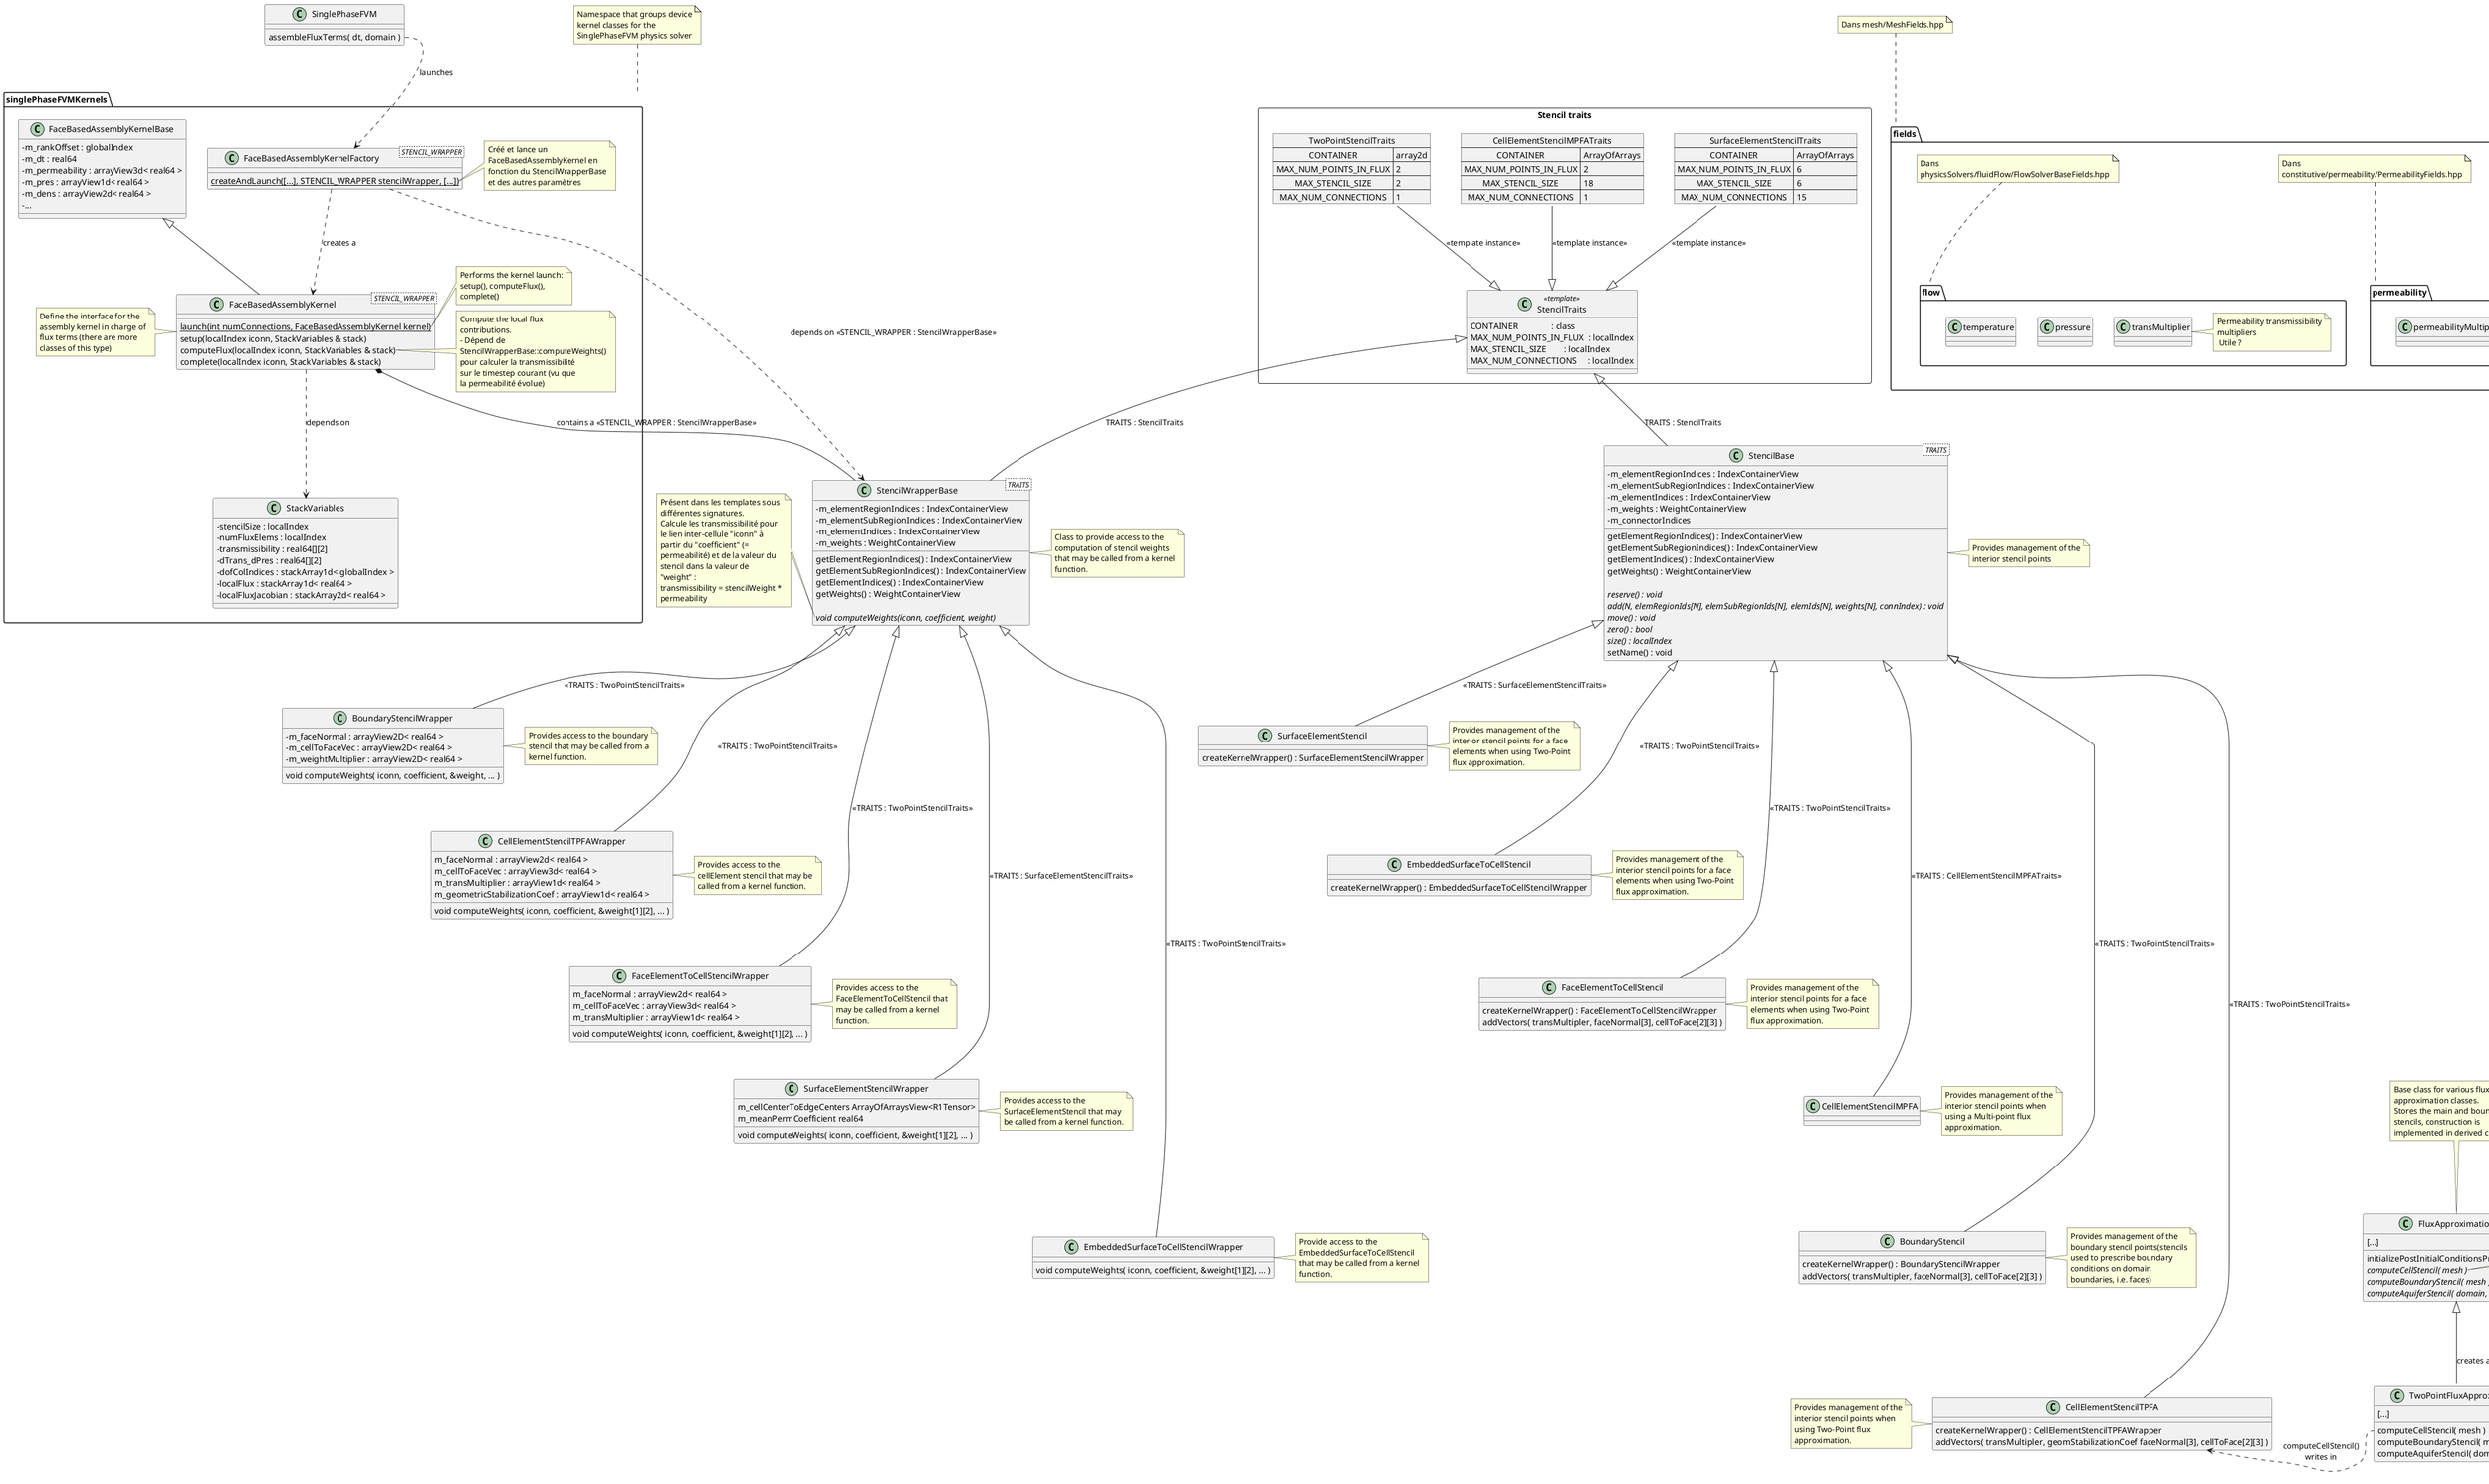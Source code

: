 @startuml StencilModel

' left to right direction

skinparam classAttributeIconSize 0
skinparam groupInheritance 0

<style>
  note {
    MaximumWidth 200
  }
</style>


' #############################
' # external classes
' #############################
class array2d
hide array2d



' #############################
' # Stencil traits templates
' #############################


package "Stencil traits" <<Rectangle>> {
  class StencilTraits << template >> {
    CONTAINER               : class
    MAX_NUM_POINTS_IN_FLUX  : localIndex
    MAX_STENCIL_SIZE        : localIndex
    MAX_NUM_CONNECTIONS     : localIndex
  }

  map TwoPointStencilTraits {
    CONTAINER =>              array2d
    MAX_NUM_POINTS_IN_FLUX => 2
    MAX_STENCIL_SIZE =>       2
    MAX_NUM_CONNECTIONS =>    1
  }
  map CellElementStencilMPFATraits {
    CONTAINER =>              ArrayOfArrays
    MAX_NUM_POINTS_IN_FLUX => 2
    MAX_STENCIL_SIZE =>       18
    MAX_NUM_CONNECTIONS =>    1
  }
  map SurfaceElementStencilTraits {
    CONTAINER =>              ArrayOfArrays
    MAX_NUM_POINTS_IN_FLUX => 6
    MAX_STENCIL_SIZE =>       6
    MAX_NUM_CONNECTIONS =>    15
  }

  StencilTraits <|--u TwoPointStencilTraits : << template instance >>
  StencilTraits <|--u CellElementStencilMPFATraits : << template instance >>
  StencilTraits <|--u SurfaceElementStencilTraits : << template instance >>
}


' #############################
' # Stencil classes
' #############################
class StencilBase< TRAITS > {
  - m_elementRegionIndices : IndexContainerView
  - m_elementSubRegionIndices : IndexContainerView
  - m_elementIndices : IndexContainerView
  - m_weights : WeightContainerView
  - m_connectorIndices 

  getElementRegionIndices() : IndexContainerView
  getElementSubRegionIndices() : IndexContainerView
  getElementIndices() : IndexContainerView
  getWeights() : WeightContainerView

  {abstract} reserve() : void
  {abstract} add(N, elemRegionIds[N], elemSubRegionIds[N], elemIds[N], weights[N], connIndex) : void
  {abstract} move() : void
  {abstract} zero() : bool
  {abstract} size() : localIndex
  setName() : void
}
note right : Provides management of the interior stencil points
StencilTraits <|-d- StencilBase : TRAITS : StencilTraits


class CellElementStencilTPFA {
  createKernelWrapper() : CellElementStencilTPFAWrapper
  addVectors( transMultipler, geomStabilizationCoef faceNormal[3], cellToFace[2][3] )
}
note left : Provides management of the interior stencil points when using Two-Point flux approximation.
StencilBase <|-- CellElementStencilTPFA : << TRAITS : TwoPointStencilTraits >>


class BoundaryStencil {
  createKernelWrapper() : BoundaryStencilWrapper
  addVectors( transMultipler, faceNormal[3], cellToFace[2][3] )
}
note right : Provides management of the boundary stencil points(stencils used to prescribe boundary conditions on domain boundaries, i.e. faces)
StencilBase <|-- BoundaryStencil : << TRAITS : TwoPointStencilTraits >>


class CellElementStencilMPFA {
}
note right : Provides management of the interior stencil points when using a Multi-point flux approximation.
StencilBase <|-- CellElementStencilMPFA : << TRAITS : CellElementStencilMPFATraits >>


class FaceElementToCellStencil {
  createKernelWrapper() : FaceElementToCellStencilWrapper
  addVectors( transMultipler, faceNormal[3], cellToFace[2][3] )
}
note right : Provides management of the interior stencil points for a face elements when using Two-Point flux approximation.
StencilBase <|-- FaceElementToCellStencil : << TRAITS : TwoPointStencilTraits >>


class EmbeddedSurfaceToCellStencil {
  createKernelWrapper() : EmbeddedSurfaceToCellStencilWrapper
}
note right : Provides management of the interior stencil points for a face elements when using Two-Point flux approximation.
StencilBase <|-- EmbeddedSurfaceToCellStencil : << TRAITS : TwoPointStencilTraits >>


class SurfaceElementStencil {
  createKernelWrapper() : SurfaceElementStencilWrapper
}
note right : Provides management of the interior stencil points for a face elements when using Two-Point flux approximation.
StencilBase <|-- SurfaceElementStencil : << TRAITS : SurfaceElementStencilTraits >>


CellElementStencilTPFA -[hidden]u- BoundaryStencil
BoundaryStencil -[hidden]u- CellElementStencilMPFA
CellElementStencilMPFA -[hidden]u- FaceElementToCellStencil
FaceElementToCellStencil -[hidden]u- EmbeddedSurfaceToCellStencil
EmbeddedSurfaceToCellStencil -[hidden]u- SurfaceElementStencil


' #############################
' # Stencil Wrapper classes
' #############################
class StencilWrapperBase< TRAITS > {
  - m_elementRegionIndices : IndexContainerView
  - m_elementSubRegionIndices : IndexContainerView
  - m_elementIndices : IndexContainerView
  - m_weights : WeightContainerView

  getElementRegionIndices() : IndexContainerView
  getElementSubRegionIndices() : IndexContainerView
  getElementIndices() : IndexContainerView
  getWeights() : WeightContainerView

  void {abstract} computeWeights(iconn, coefficient, weight)
}
note right of StencilWrapperBase
  Class to provide access to the computation of stencil weights that may be called from a kernel function.
end note
note left of StencilWrapperBase::"computeWeights(iconn, coefficient, weight)"
  Présent dans les templates sous différentes signatures.
  Calcule les transmissibilité pour le lien inter-cellule "iconn" à partir du "coefficient" (= permeabilité) et de la valeur du stencil dans la valeur de "weight" :
  transmissibility = stencilWeight * permeability
end note
StencilTraits <|-d- StencilWrapperBase : TRAITS : StencilTraits


class BoundaryStencilWrapper {
  - m_faceNormal : arrayView2D< real64 >
  - m_cellToFaceVec : arrayView2D< real64 >
  - m_weightMultiplier : arrayView2D< real64 >

  void computeWeights( iconn, coefficient, &weight, ... )
}
note right : Provides access to the boundary stencil that may be called from a kernel function.
StencilWrapperBase <|-- BoundaryStencilWrapper : << TRAITS : TwoPointStencilTraits >>


class CellElementStencilTPFAWrapper {
  m_faceNormal : arrayView2d< real64 >
  m_cellToFaceVec : arrayView3d< real64 >
  m_transMultiplier : arrayView1d< real64 >
  m_geometricStabilizationCoef : arrayView1d< real64 >

  void computeWeights( iconn, coefficient, &weight[1][2], ... )
}
note right : Provides access to the cellElement stencil that may be called from a kernel function.
StencilWrapperBase <|-- CellElementStencilTPFAWrapper : << TRAITS : TwoPointStencilTraits >>


class FaceElementToCellStencilWrapper {
  m_faceNormal : arrayView2d< real64 >
  m_cellToFaceVec : arrayView3d< real64 >
  m_transMultiplier : arrayView1d< real64 >

  void computeWeights( iconn, coefficient, &weight[1][2], ... )
}
note right : Provides access to the FaceElementToCellStencil that may be called from a kernel function.
StencilWrapperBase <|-- FaceElementToCellStencilWrapper : << TRAITS : TwoPointStencilTraits >>


class SurfaceElementStencilWrapper {
  m_cellCenterToEdgeCenters ArrayOfArraysView<R1Tensor>
  m_meanPermCoefficient real64

  void computeWeights( iconn, coefficient, &weight[1][2], ... )
}
note right : Provides access to the SurfaceElementStencil that may be called from a kernel function.
StencilWrapperBase <|-- SurfaceElementStencilWrapper : << TRAITS : SurfaceElementStencilTraits >>


class EmbeddedSurfaceToCellStencilWrapper {
  void computeWeights( iconn, coefficient, &weight[1][2], ... )
}
note right : Provide access to the EmbeddedSurfaceToCellStencil that may be called from a kernel function.
StencilWrapperBase <|-- EmbeddedSurfaceToCellStencilWrapper : << TRAITS : TwoPointStencilTraits >>


BoundaryStencilWrapper -[hidden]down- CellElementStencilTPFAWrapper
CellElementStencilTPFAWrapper -[hidden]down- FaceElementToCellStencilWrapper
FaceElementToCellStencilWrapper -[hidden]down- SurfaceElementStencilWrapper
SurfaceElementStencilWrapper -[hidden]down- EmbeddedSurfaceToCellStencilWrapper


' #############################
' # Physics solver classes
' #############################


class SinglePhaseFVM {
  assembleFluxTerms( dt, domain )
}

package singlePhaseFVMKernels {

  class FaceBasedAssemblyKernelBase {
    - m_rankOffset : globalIndex
    - m_dt : real64
    - m_permeability : arrayView3d< real64 >
    - m_pres : arrayView1d< real64 >
    - m_dens : arrayView2d< real64 >
    - ...
  }

  class FaceBasedAssemblyKernel< STENCIL_WRAPPER > {
    {static} launch(int numConnections, FaceBasedAssemblyKernel kernel)
    setup(localIndex iconn, StackVariables & stack)
    computeFlux(localIndex iconn, StackVariables & stack)
    complete(localIndex iconn, StackVariables & stack)
  }
  note left: Define the interface for the assembly kernel in charge of flux terms (there are more classes of this type)
  note right of FaceBasedAssemblyKernel::launch
    Performs the kernel launch: setup(), computeFlux(), complete()
  end note
  note right of FaceBasedAssemblyKernel::computeFlux
    Compute the local flux contributions.
    - Dépend de StencilWrapperBase::computeWeights() pour calculer la transmissibilité sur le timestep courant (vu que la permeabilité évolue)
  end note
  FaceBasedAssemblyKernelBase <|-- FaceBasedAssemblyKernel
  FaceBasedAssemblyKernel *-- StencilWrapperBase : contains a << STENCIL_WRAPPER : StencilWrapperBase >>

  class StackVariables {
    - stencilSize : localIndex
    - numFluxElems : localIndex
    - transmissibility : real64[][2]
    - dTrans_dPres : real64[][2]
    - dofColIndices : stackArray1d< globalIndex >
    - localFlux : stackArray1d< real64 >
    - localFluxJacobian : stackArray2d< real64 >
  }
  FaceBasedAssemblyKernel ..> StackVariables : depends on

  class FaceBasedAssemblyKernelFactory< STENCIL_WRAPPER > {
    {static} createAndLaunch([...], STENCIL_WRAPPER stencilWrapper, [...])
  }
  note right of FaceBasedAssemblyKernelFactory::createAndLaunch
    Créé et lance un FaceBasedAssemblyKernel en fonction du StencilWrapperBase et des autres paramètres
  end note
  FaceBasedAssemblyKernelFactory ..> FaceBasedAssemblyKernel : creates a
  FaceBasedAssemblyKernelFactory ..> StencilWrapperBase : depends on << STENCIL_WRAPPER : StencilWrapperBase >>
  SinglePhaseFVM::assembleFluxTerms ..> FaceBasedAssemblyKernelFactory : launches

}
note top of singlePhaseFVMKernels: Namespace that groups device kernel classes for the SinglePhaseFVM physics solver


' #############################
' # FIELDS
' #############################


package fields {

'  class ghostRank
'  class elementVolume

  package permeability {
    class permeability
    note right : Rock permeability\n Ce field nous intéresse pour le calcul de la transmissibilité

    class permeabilityMultiplier
    note right : Rock permeability multiplier\n Utile ?

'    class dPerm_dPressure
  }
  note "Dans constitutive/permeability/PermeabilityFields.hpp" as permeabilityN
  permeabilityN .. permeability

  package flow {
    class pressure
'    class initialPressure
'    class deltaPressure
    class temperature
'    class netToGross
'    class deltaVolume
'    class gravityCoefficient

    class transMultiplier
    note right of transMultiplier : Permeability transmissibility multipliers\n Utile ?
  }
  note "Dans physicsSolvers/fluidFlow/FlowSolverBaseFields.hpp" as flowN
  flowN .. flow
}
note top of fields : Dans mesh/MeshFields.hpp


' #############################
' # Flux classes
' #############################


class FluxApproximationBase {
  initializePostInitialConditionsPreSubGroups()
  {abstract} computeCellStencil( mesh )
  {abstract} computeBoundaryStencil( mesh )
  {abstract} computeAquiferStencil( domain, mesh )
  [...]
}
note top of FluxApproximationBase
  Base class for various flux approximation classes.
  Stores the main and boundary stencils, construction is implemented in derived classes.
end note
note right of FluxApproximationBase::initializePostInitialConditionsPreSubGroups
  lance les :
  - computeCellStencil()
  - computeBoundaryStencil()
  - computeAquiferStencil()
end note
note right of FluxApproximationBase::computeCellStencil
  Calcule le "Main stencil" **(=CellElementStencilXPFA)** pour les flux cell-cell.
end note
note right of FluxApproximationBase::computeBoundaryStencil
  Boundary stencils are for Dirichlet boundary conditions
end note
note right of FluxApproximationBase::computeAquiferStencil
  Executé pour chaque "Aquifer"
end note

class TwoPointFluxApproximation {
  computeCellStencil( mesh )
  computeBoundaryStencil( mesh )
  computeAquiferStencil( domain, mesh )
  [...]
}
FluxApproximationBase <|-- TwoPointFluxApproximation : creates a
CellElementStencilTPFA <..r... TwoPointFluxApproximation::computeCellStencil : computeCellStencil()\nwrites in


@enduml